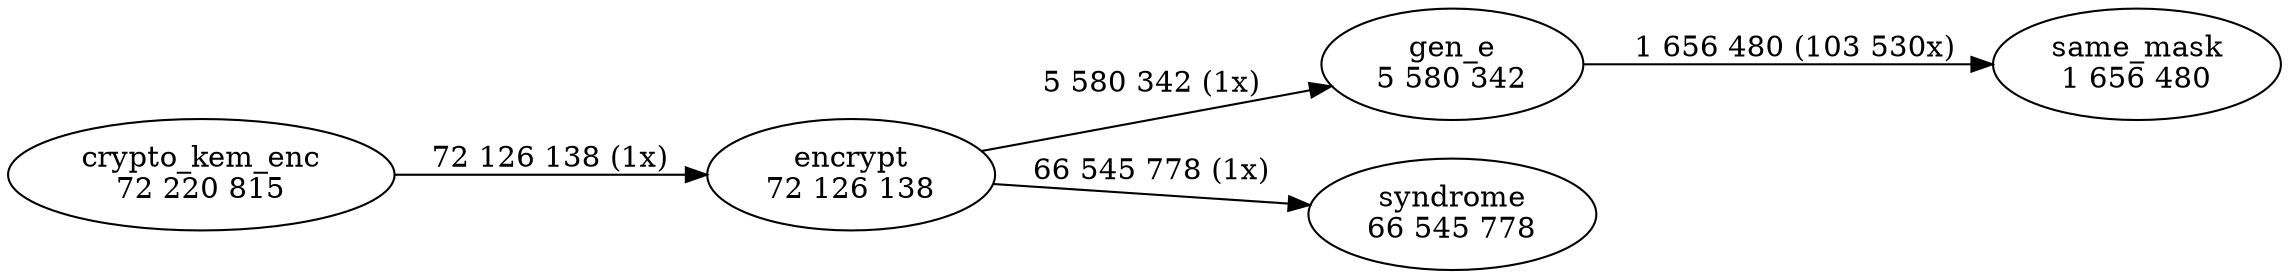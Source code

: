 digraph "callgraph" {
  rankdir=LR;
  F556255f5c130 [label="same_mask\n1 656 480"];
  F556255f5c5a0 [label="encrypt\n72 126 138"];
  F556255f5c9c0 [label="gen_e\n5 580 342"];
  F556255f5cef0 [label="syndrome\n66 545 778"];
  F55625609c090 [label="crypto_kem_enc\n72 220 815"];
  F556255f5c5a0 -> F556255f5c9c0 [weight=2,label="5 580 342 (1x)"];
  F556255f5c5a0 -> F556255f5cef0 [weight=2,label="66 545 778 (1x)"];
  F556255f5c9c0 -> F556255f5c130 [weight=2,label="1 656 480 (103 530x)"];
  F55625609c090 -> F556255f5c5a0 [weight=2,label="72 126 138 (1x)"];
}
